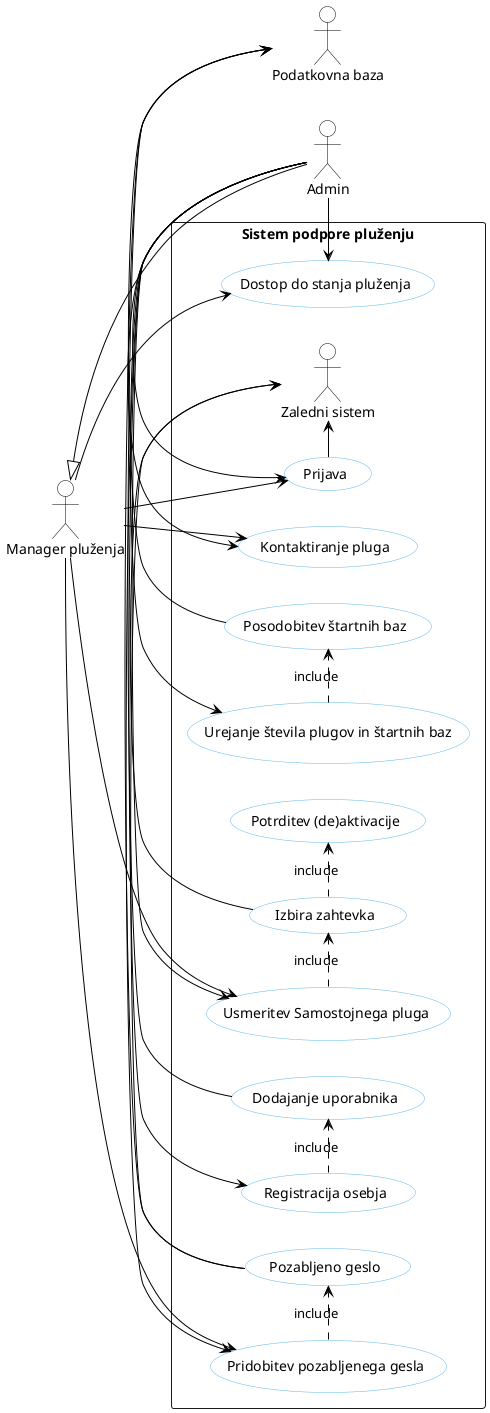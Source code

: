 @startuml
skinparam backgroundcolor transparent
skinparam defaultTextAlignment center
skinparam usecase {
  backgroundColor white
  borderColor #5FB8EC
  arrowColor black
}
skinparam actorBorderColor black
skinparam actorBackgroundColor white

left to right direction

' scale 0.8
' scale 20000 width
' scale max 10024 width




' actor "Neregistriran uporabnik" AS NU
' actor "Ustaljeni plug" AS UP
' actor "Stranka" AS S
' actor "Samostojni plug" AS SP
together {
actor "Admin" AS A
actor "Manager pluženja" AS MP
}
actor "Podatkovna baza" AS PB


rectangle "Sistem podpore pluženju" {
  actor "Zaledni sistem" AS ZS
  usecase "Dostop do stanja pluženja" AS DDSP
  ' usecase "Registracija Stranke" AS RS
  usecase "Prijava" AS P
  usecase "Kontaktiranje pluga" AS KP
  usecase "Urejanje števila plugov in štartnih baz" AS USPISP
  ' usecase "Aktivacija pluga" AS AP
  ' usecase "Deaktivacija pluga" AS DP
  ' usecase "Oddaja zahtevka za pluženje" AS OZZP
  ' usecase "Izbira naloge pluženja" AS INP
  usecase "Usmeritev Samostojnega pluga" AS USP
  usecase "Registracija osebja" AS RO
  usecase "Pridobitev pozabljenega gesla" AS PPG
  ' usecase "Poskus registracije" AS PR1
  ' usecase "Potrditev registracije" AS PR2
  usecase "Posodobitev štartnih baz" AS PSB
  usecase "Potrditev (de)aktivacije" AS PDA
  ' usecase "Dodajanje zahtevka" AS DZ
  usecase "Izbira zahtevka" AS IZ
  usecase "Dodajanje uporabnika" AS DU
  usecase "Pozabljeno geslo" AS PG
}

' razsirjanji
A -up-|> MP
' UP -up-|> SP

' NU -right-> (DDSP)
' NU -right-> (RS)

A -right-> (DDSP)
A -right-> (P)
A -right-> (KP)
A -right-> (USPISP)
A -right-> (USP)
A -right-> (RO)
A -right-> (PPG)

' UP -right-> (P)
' UP -right-> (AP)
' UP -right-> (DP)
' UP -right-> (INP)
' UP -right-> (PPG)

' S -right-> (DDSP)
' S -right-> (P)
' S -right-> (OZZP)
' S -right-> (PPG)

' SP -right-> (P)
' SP -right-> (INP)
' SP -right-> (PPG)

MP -right-> (DDSP)
MP -right-> (P)
MP -right-> (KP)
MP -right-> (USP)
MP -right-> (PPG)




' (RS) .right.> (PR1) : include
' (RS) .right.> (PR2) : include
' (RS) -right-> (ZS)

(P) -right-> (ZS)

(USPISP) .right.> (PSB) : include

' (AP) .right.> (PDA) : include

' (DP) .right.> (PDA) : include

' (OZZP) .right.> (DZ) : include

' (INP) .right.> (IZ) : include

(USP) .right.> (IZ) : include

(RO) .right.> (DU) : include

(PPG) .right.> (PG) : include












' (PR1) -right-> (PB)

' (PR2) -right-> (PB)
' (PR2) .right.> (DU) : include
' (ZS) .right.> (PR2) : include

(PSB) -right-> (PB)

' (PDA) -right-> (ZS)

' (DZ) -right-> (PB)
' (DZ) -right-> (ZS)

(IZ) .right.> (PDA) :include
(IZ) -right-> (ZS)

(DU) -right-> (PB)

(PG) -right-> (PB)
(PG) -right-> (ZS)



' U1 -> (PU1)
' U2 --> (PU2)
' (PU4) -down-> S1

' (PU3) .up.> (PU1) : extend
' (PU5) ..> (PU4) : include
' (PU5) -right-|> (PU2)













@enduml